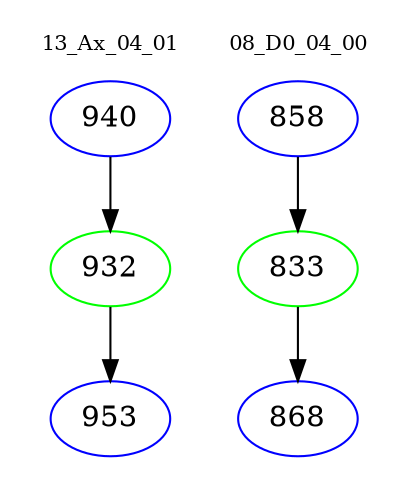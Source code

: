 digraph{
subgraph cluster_0 {
color = white
label = "13_Ax_04_01";
fontsize=10;
T0_940 [label="940", color="blue"]
T0_940 -> T0_932 [color="black"]
T0_932 [label="932", color="green"]
T0_932 -> T0_953 [color="black"]
T0_953 [label="953", color="blue"]
}
subgraph cluster_1 {
color = white
label = "08_D0_04_00";
fontsize=10;
T1_858 [label="858", color="blue"]
T1_858 -> T1_833 [color="black"]
T1_833 [label="833", color="green"]
T1_833 -> T1_868 [color="black"]
T1_868 [label="868", color="blue"]
}
}
